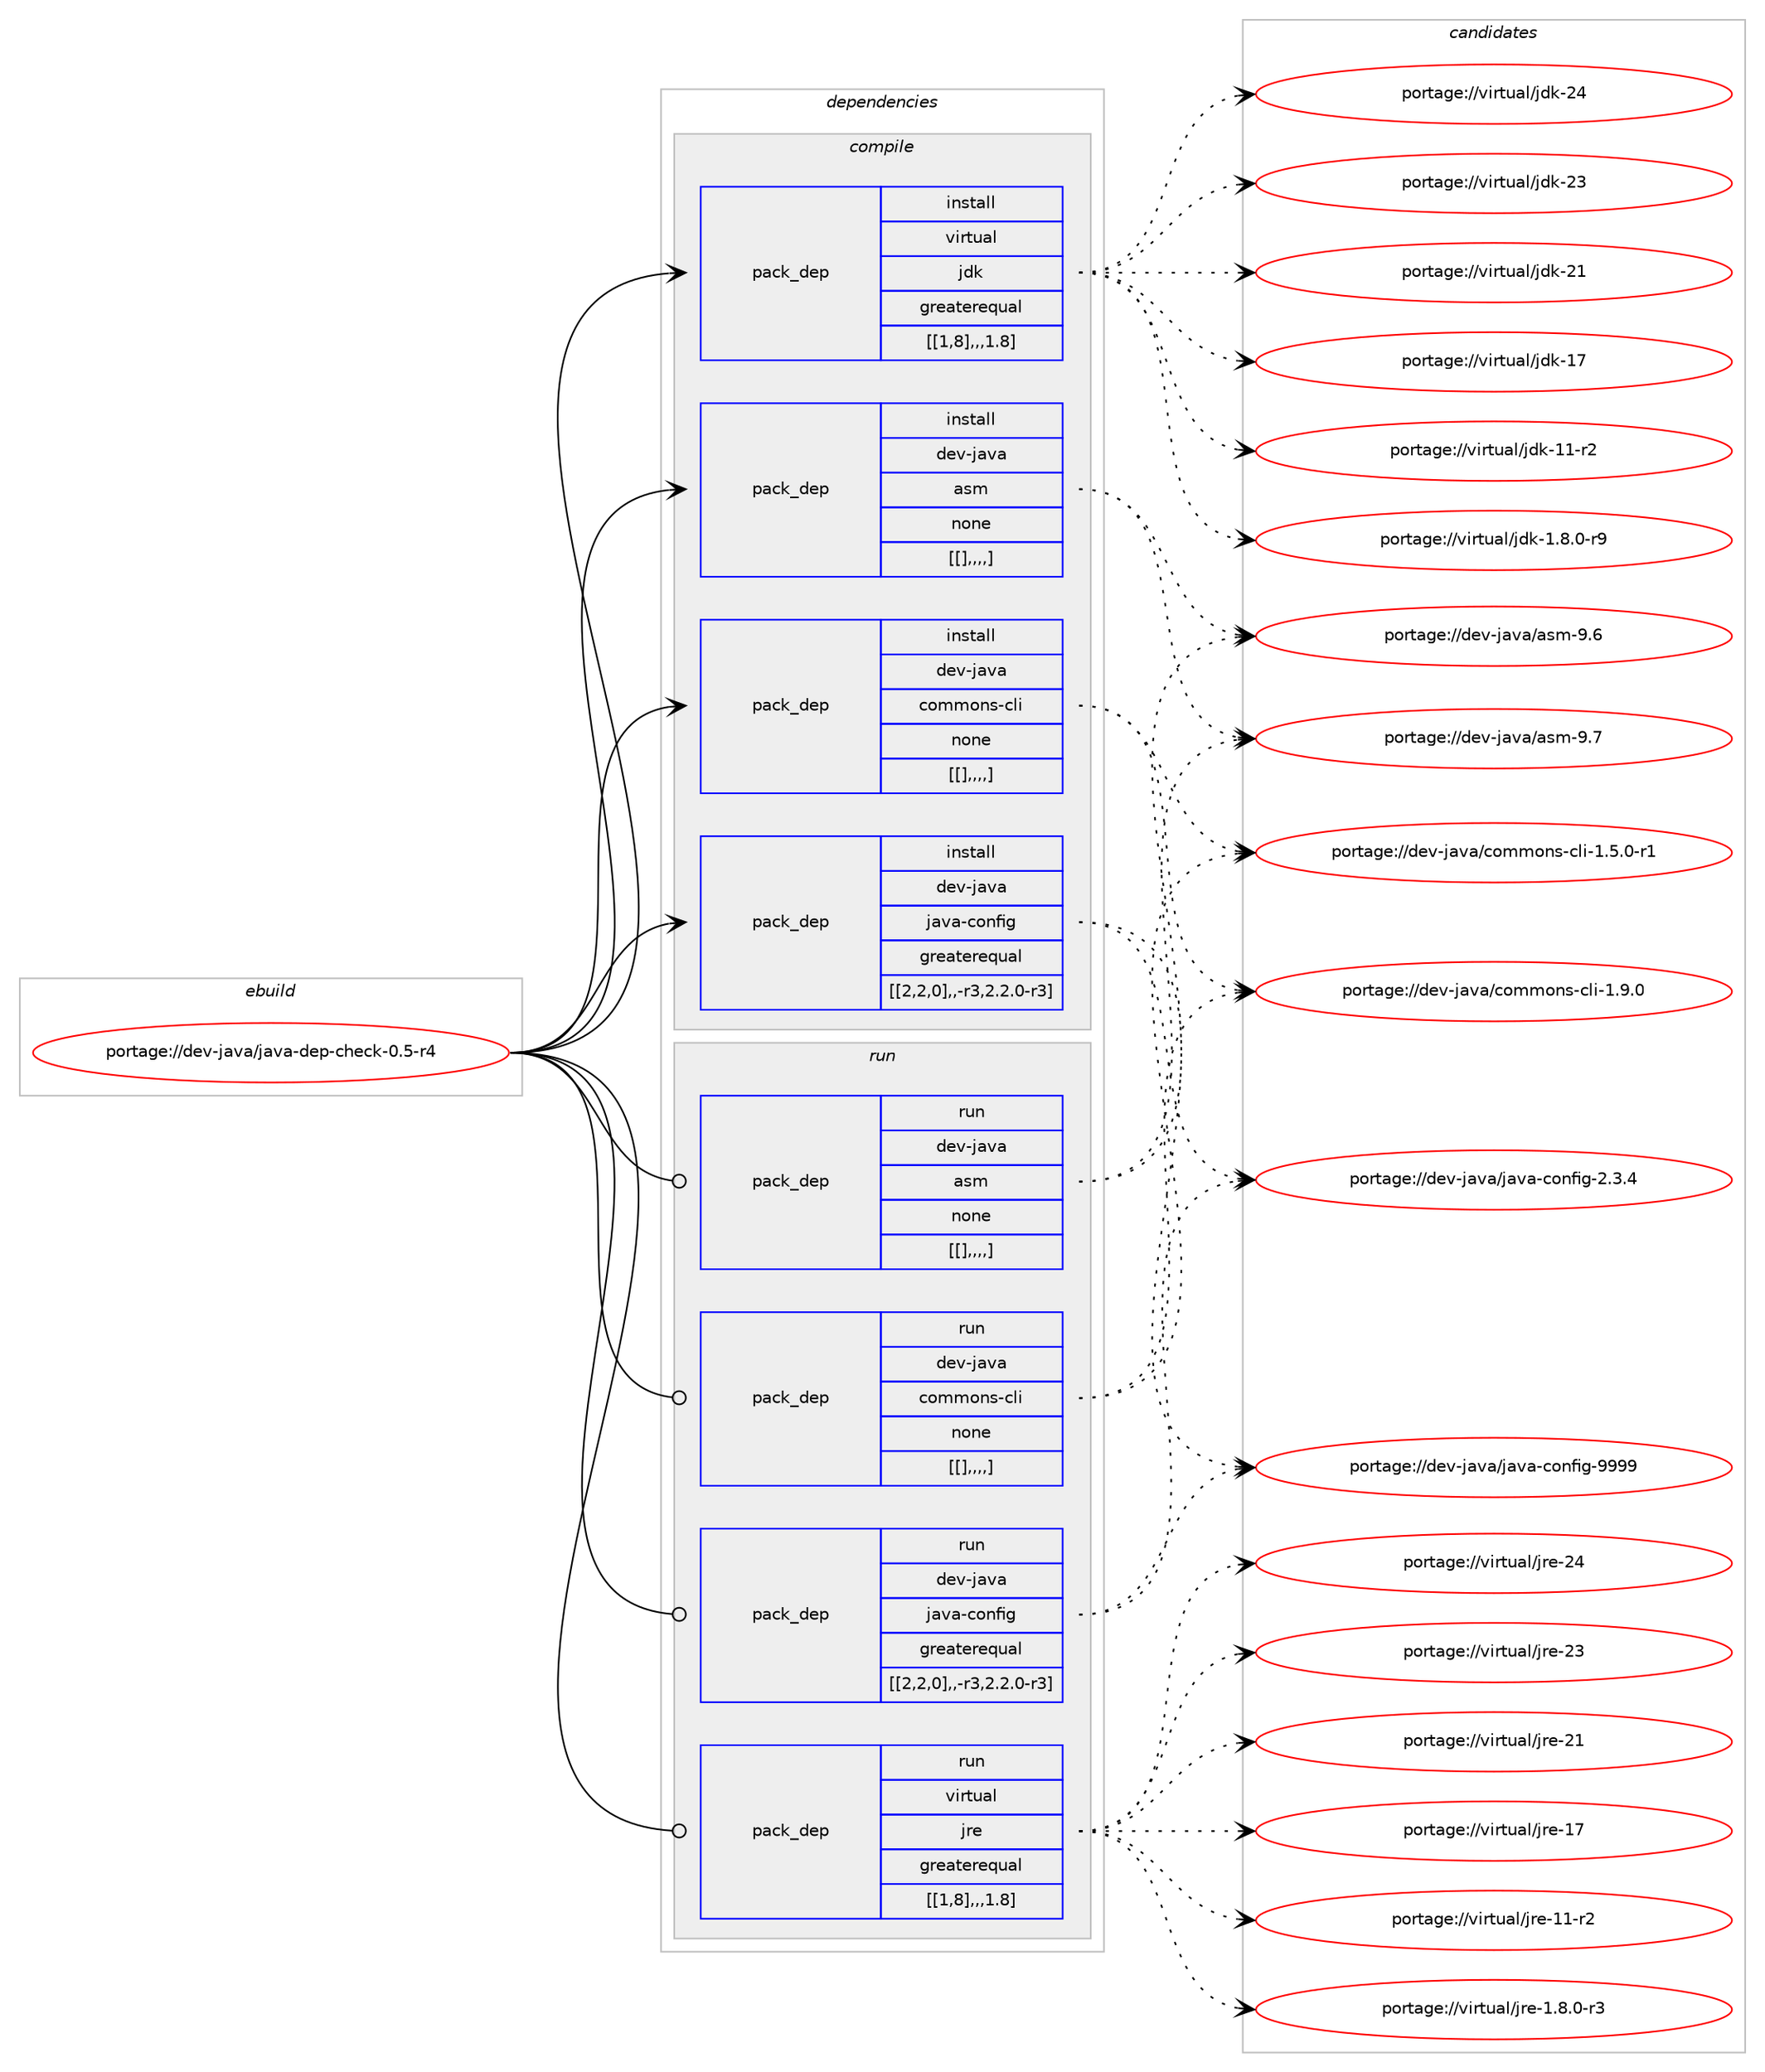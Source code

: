 digraph prolog {

# *************
# Graph options
# *************

newrank=true;
concentrate=true;
compound=true;
graph [rankdir=LR,fontname=Helvetica,fontsize=10,ranksep=1.5];#, ranksep=2.5, nodesep=0.2];
edge  [arrowhead=vee];
node  [fontname=Helvetica,fontsize=10];

# **********
# The ebuild
# **********

subgraph cluster_leftcol {
color=gray;
label=<<i>ebuild</i>>;
id [label="portage://dev-java/java-dep-check-0.5-r4", color=red, width=4, href="../dev-java/java-dep-check-0.5-r4.svg"];
}

# ****************
# The dependencies
# ****************

subgraph cluster_midcol {
color=gray;
label=<<i>dependencies</i>>;
subgraph cluster_compile {
fillcolor="#eeeeee";
style=filled;
label=<<i>compile</i>>;
subgraph pack71367 {
dependency94913 [label=<<TABLE BORDER="0" CELLBORDER="1" CELLSPACING="0" CELLPADDING="4" WIDTH="220"><TR><TD ROWSPAN="6" CELLPADDING="30">pack_dep</TD></TR><TR><TD WIDTH="110">install</TD></TR><TR><TD>dev-java</TD></TR><TR><TD>asm</TD></TR><TR><TD>none</TD></TR><TR><TD>[[],,,,]</TD></TR></TABLE>>, shape=none, color=blue];
}
id:e -> dependency94913:w [weight=20,style="solid",arrowhead="vee"];
subgraph pack71368 {
dependency94914 [label=<<TABLE BORDER="0" CELLBORDER="1" CELLSPACING="0" CELLPADDING="4" WIDTH="220"><TR><TD ROWSPAN="6" CELLPADDING="30">pack_dep</TD></TR><TR><TD WIDTH="110">install</TD></TR><TR><TD>dev-java</TD></TR><TR><TD>commons-cli</TD></TR><TR><TD>none</TD></TR><TR><TD>[[],,,,]</TD></TR></TABLE>>, shape=none, color=blue];
}
id:e -> dependency94914:w [weight=20,style="solid",arrowhead="vee"];
subgraph pack71369 {
dependency94915 [label=<<TABLE BORDER="0" CELLBORDER="1" CELLSPACING="0" CELLPADDING="4" WIDTH="220"><TR><TD ROWSPAN="6" CELLPADDING="30">pack_dep</TD></TR><TR><TD WIDTH="110">install</TD></TR><TR><TD>dev-java</TD></TR><TR><TD>java-config</TD></TR><TR><TD>greaterequal</TD></TR><TR><TD>[[2,2,0],,-r3,2.2.0-r3]</TD></TR></TABLE>>, shape=none, color=blue];
}
id:e -> dependency94915:w [weight=20,style="solid",arrowhead="vee"];
subgraph pack71370 {
dependency94916 [label=<<TABLE BORDER="0" CELLBORDER="1" CELLSPACING="0" CELLPADDING="4" WIDTH="220"><TR><TD ROWSPAN="6" CELLPADDING="30">pack_dep</TD></TR><TR><TD WIDTH="110">install</TD></TR><TR><TD>virtual</TD></TR><TR><TD>jdk</TD></TR><TR><TD>greaterequal</TD></TR><TR><TD>[[1,8],,,1.8]</TD></TR></TABLE>>, shape=none, color=blue];
}
id:e -> dependency94916:w [weight=20,style="solid",arrowhead="vee"];
}
subgraph cluster_compileandrun {
fillcolor="#eeeeee";
style=filled;
label=<<i>compile and run</i>>;
}
subgraph cluster_run {
fillcolor="#eeeeee";
style=filled;
label=<<i>run</i>>;
subgraph pack71371 {
dependency94917 [label=<<TABLE BORDER="0" CELLBORDER="1" CELLSPACING="0" CELLPADDING="4" WIDTH="220"><TR><TD ROWSPAN="6" CELLPADDING="30">pack_dep</TD></TR><TR><TD WIDTH="110">run</TD></TR><TR><TD>dev-java</TD></TR><TR><TD>asm</TD></TR><TR><TD>none</TD></TR><TR><TD>[[],,,,]</TD></TR></TABLE>>, shape=none, color=blue];
}
id:e -> dependency94917:w [weight=20,style="solid",arrowhead="odot"];
subgraph pack71372 {
dependency94918 [label=<<TABLE BORDER="0" CELLBORDER="1" CELLSPACING="0" CELLPADDING="4" WIDTH="220"><TR><TD ROWSPAN="6" CELLPADDING="30">pack_dep</TD></TR><TR><TD WIDTH="110">run</TD></TR><TR><TD>dev-java</TD></TR><TR><TD>commons-cli</TD></TR><TR><TD>none</TD></TR><TR><TD>[[],,,,]</TD></TR></TABLE>>, shape=none, color=blue];
}
id:e -> dependency94918:w [weight=20,style="solid",arrowhead="odot"];
subgraph pack71373 {
dependency94919 [label=<<TABLE BORDER="0" CELLBORDER="1" CELLSPACING="0" CELLPADDING="4" WIDTH="220"><TR><TD ROWSPAN="6" CELLPADDING="30">pack_dep</TD></TR><TR><TD WIDTH="110">run</TD></TR><TR><TD>dev-java</TD></TR><TR><TD>java-config</TD></TR><TR><TD>greaterequal</TD></TR><TR><TD>[[2,2,0],,-r3,2.2.0-r3]</TD></TR></TABLE>>, shape=none, color=blue];
}
id:e -> dependency94919:w [weight=20,style="solid",arrowhead="odot"];
subgraph pack71374 {
dependency94920 [label=<<TABLE BORDER="0" CELLBORDER="1" CELLSPACING="0" CELLPADDING="4" WIDTH="220"><TR><TD ROWSPAN="6" CELLPADDING="30">pack_dep</TD></TR><TR><TD WIDTH="110">run</TD></TR><TR><TD>virtual</TD></TR><TR><TD>jre</TD></TR><TR><TD>greaterequal</TD></TR><TR><TD>[[1,8],,,1.8]</TD></TR></TABLE>>, shape=none, color=blue];
}
id:e -> dependency94920:w [weight=20,style="solid",arrowhead="odot"];
}
}

# **************
# The candidates
# **************

subgraph cluster_choices {
rank=same;
color=gray;
label=<<i>candidates</i>>;

subgraph choice71367 {
color=black;
nodesep=1;
choice100101118451069711897479711510945574655 [label="portage://dev-java/asm-9.7", color=red, width=4,href="../dev-java/asm-9.7.svg"];
choice100101118451069711897479711510945574654 [label="portage://dev-java/asm-9.6", color=red, width=4,href="../dev-java/asm-9.6.svg"];
dependency94913:e -> choice100101118451069711897479711510945574655:w [style=dotted,weight="100"];
dependency94913:e -> choice100101118451069711897479711510945574654:w [style=dotted,weight="100"];
}
subgraph choice71368 {
color=black;
nodesep=1;
choice10010111845106971189747991111091091111101154599108105454946574648 [label="portage://dev-java/commons-cli-1.9.0", color=red, width=4,href="../dev-java/commons-cli-1.9.0.svg"];
choice100101118451069711897479911110910911111011545991081054549465346484511449 [label="portage://dev-java/commons-cli-1.5.0-r1", color=red, width=4,href="../dev-java/commons-cli-1.5.0-r1.svg"];
dependency94914:e -> choice10010111845106971189747991111091091111101154599108105454946574648:w [style=dotted,weight="100"];
dependency94914:e -> choice100101118451069711897479911110910911111011545991081054549465346484511449:w [style=dotted,weight="100"];
}
subgraph choice71369 {
color=black;
nodesep=1;
choice10010111845106971189747106971189745991111101021051034557575757 [label="portage://dev-java/java-config-9999", color=red, width=4,href="../dev-java/java-config-9999.svg"];
choice1001011184510697118974710697118974599111110102105103455046514652 [label="portage://dev-java/java-config-2.3.4", color=red, width=4,href="../dev-java/java-config-2.3.4.svg"];
dependency94915:e -> choice10010111845106971189747106971189745991111101021051034557575757:w [style=dotted,weight="100"];
dependency94915:e -> choice1001011184510697118974710697118974599111110102105103455046514652:w [style=dotted,weight="100"];
}
subgraph choice71370 {
color=black;
nodesep=1;
choice1181051141161179710847106100107455052 [label="portage://virtual/jdk-24", color=red, width=4,href="../virtual/jdk-24.svg"];
choice1181051141161179710847106100107455051 [label="portage://virtual/jdk-23", color=red, width=4,href="../virtual/jdk-23.svg"];
choice1181051141161179710847106100107455049 [label="portage://virtual/jdk-21", color=red, width=4,href="../virtual/jdk-21.svg"];
choice1181051141161179710847106100107454955 [label="portage://virtual/jdk-17", color=red, width=4,href="../virtual/jdk-17.svg"];
choice11810511411611797108471061001074549494511450 [label="portage://virtual/jdk-11-r2", color=red, width=4,href="../virtual/jdk-11-r2.svg"];
choice11810511411611797108471061001074549465646484511457 [label="portage://virtual/jdk-1.8.0-r9", color=red, width=4,href="../virtual/jdk-1.8.0-r9.svg"];
dependency94916:e -> choice1181051141161179710847106100107455052:w [style=dotted,weight="100"];
dependency94916:e -> choice1181051141161179710847106100107455051:w [style=dotted,weight="100"];
dependency94916:e -> choice1181051141161179710847106100107455049:w [style=dotted,weight="100"];
dependency94916:e -> choice1181051141161179710847106100107454955:w [style=dotted,weight="100"];
dependency94916:e -> choice11810511411611797108471061001074549494511450:w [style=dotted,weight="100"];
dependency94916:e -> choice11810511411611797108471061001074549465646484511457:w [style=dotted,weight="100"];
}
subgraph choice71371 {
color=black;
nodesep=1;
choice100101118451069711897479711510945574655 [label="portage://dev-java/asm-9.7", color=red, width=4,href="../dev-java/asm-9.7.svg"];
choice100101118451069711897479711510945574654 [label="portage://dev-java/asm-9.6", color=red, width=4,href="../dev-java/asm-9.6.svg"];
dependency94917:e -> choice100101118451069711897479711510945574655:w [style=dotted,weight="100"];
dependency94917:e -> choice100101118451069711897479711510945574654:w [style=dotted,weight="100"];
}
subgraph choice71372 {
color=black;
nodesep=1;
choice10010111845106971189747991111091091111101154599108105454946574648 [label="portage://dev-java/commons-cli-1.9.0", color=red, width=4,href="../dev-java/commons-cli-1.9.0.svg"];
choice100101118451069711897479911110910911111011545991081054549465346484511449 [label="portage://dev-java/commons-cli-1.5.0-r1", color=red, width=4,href="../dev-java/commons-cli-1.5.0-r1.svg"];
dependency94918:e -> choice10010111845106971189747991111091091111101154599108105454946574648:w [style=dotted,weight="100"];
dependency94918:e -> choice100101118451069711897479911110910911111011545991081054549465346484511449:w [style=dotted,weight="100"];
}
subgraph choice71373 {
color=black;
nodesep=1;
choice10010111845106971189747106971189745991111101021051034557575757 [label="portage://dev-java/java-config-9999", color=red, width=4,href="../dev-java/java-config-9999.svg"];
choice1001011184510697118974710697118974599111110102105103455046514652 [label="portage://dev-java/java-config-2.3.4", color=red, width=4,href="../dev-java/java-config-2.3.4.svg"];
dependency94919:e -> choice10010111845106971189747106971189745991111101021051034557575757:w [style=dotted,weight="100"];
dependency94919:e -> choice1001011184510697118974710697118974599111110102105103455046514652:w [style=dotted,weight="100"];
}
subgraph choice71374 {
color=black;
nodesep=1;
choice1181051141161179710847106114101455052 [label="portage://virtual/jre-24", color=red, width=4,href="../virtual/jre-24.svg"];
choice1181051141161179710847106114101455051 [label="portage://virtual/jre-23", color=red, width=4,href="../virtual/jre-23.svg"];
choice1181051141161179710847106114101455049 [label="portage://virtual/jre-21", color=red, width=4,href="../virtual/jre-21.svg"];
choice1181051141161179710847106114101454955 [label="portage://virtual/jre-17", color=red, width=4,href="../virtual/jre-17.svg"];
choice11810511411611797108471061141014549494511450 [label="portage://virtual/jre-11-r2", color=red, width=4,href="../virtual/jre-11-r2.svg"];
choice11810511411611797108471061141014549465646484511451 [label="portage://virtual/jre-1.8.0-r3", color=red, width=4,href="../virtual/jre-1.8.0-r3.svg"];
dependency94920:e -> choice1181051141161179710847106114101455052:w [style=dotted,weight="100"];
dependency94920:e -> choice1181051141161179710847106114101455051:w [style=dotted,weight="100"];
dependency94920:e -> choice1181051141161179710847106114101455049:w [style=dotted,weight="100"];
dependency94920:e -> choice1181051141161179710847106114101454955:w [style=dotted,weight="100"];
dependency94920:e -> choice11810511411611797108471061141014549494511450:w [style=dotted,weight="100"];
dependency94920:e -> choice11810511411611797108471061141014549465646484511451:w [style=dotted,weight="100"];
}
}

}
